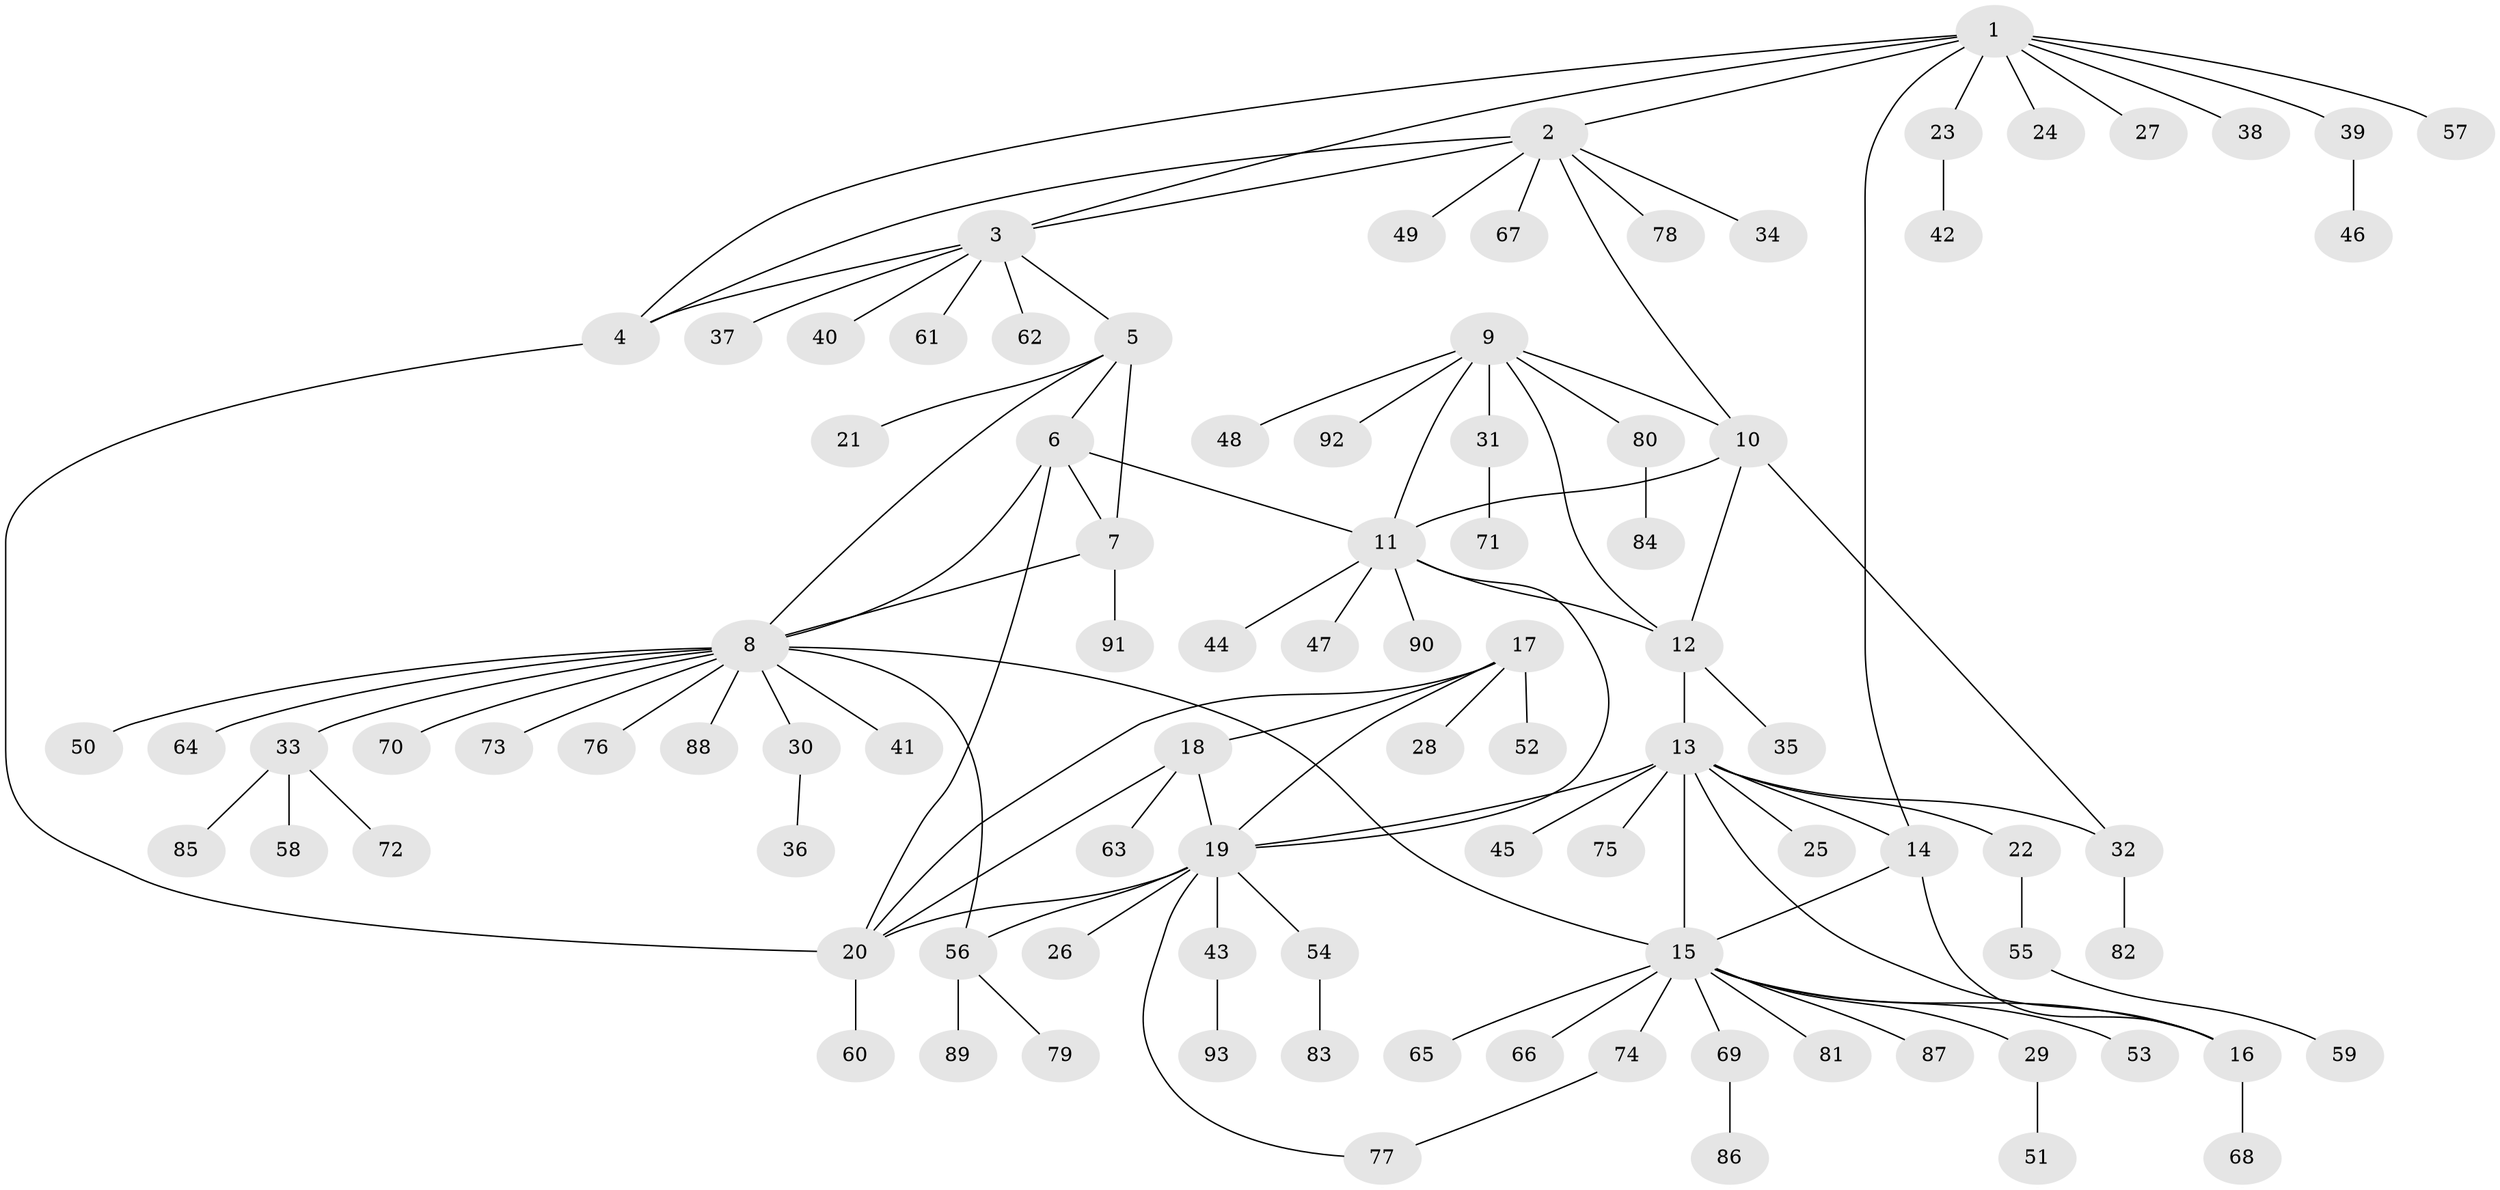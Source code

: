 // coarse degree distribution, {9: 0.028169014084507043, 7: 0.04225352112676056, 4: 0.04225352112676056, 5: 0.056338028169014086, 15: 0.014084507042253521, 6: 0.014084507042253521, 17: 0.014084507042253521, 3: 0.04225352112676056, 1: 0.704225352112676, 2: 0.04225352112676056}
// Generated by graph-tools (version 1.1) at 2025/42/03/06/25 10:42:08]
// undirected, 93 vertices, 116 edges
graph export_dot {
graph [start="1"]
  node [color=gray90,style=filled];
  1;
  2;
  3;
  4;
  5;
  6;
  7;
  8;
  9;
  10;
  11;
  12;
  13;
  14;
  15;
  16;
  17;
  18;
  19;
  20;
  21;
  22;
  23;
  24;
  25;
  26;
  27;
  28;
  29;
  30;
  31;
  32;
  33;
  34;
  35;
  36;
  37;
  38;
  39;
  40;
  41;
  42;
  43;
  44;
  45;
  46;
  47;
  48;
  49;
  50;
  51;
  52;
  53;
  54;
  55;
  56;
  57;
  58;
  59;
  60;
  61;
  62;
  63;
  64;
  65;
  66;
  67;
  68;
  69;
  70;
  71;
  72;
  73;
  74;
  75;
  76;
  77;
  78;
  79;
  80;
  81;
  82;
  83;
  84;
  85;
  86;
  87;
  88;
  89;
  90;
  91;
  92;
  93;
  1 -- 2;
  1 -- 3;
  1 -- 4;
  1 -- 14;
  1 -- 23;
  1 -- 24;
  1 -- 27;
  1 -- 38;
  1 -- 39;
  1 -- 57;
  2 -- 3;
  2 -- 4;
  2 -- 10;
  2 -- 34;
  2 -- 49;
  2 -- 67;
  2 -- 78;
  3 -- 4;
  3 -- 5;
  3 -- 37;
  3 -- 40;
  3 -- 61;
  3 -- 62;
  4 -- 20;
  5 -- 6;
  5 -- 7;
  5 -- 8;
  5 -- 21;
  6 -- 7;
  6 -- 8;
  6 -- 11;
  6 -- 20;
  7 -- 8;
  7 -- 91;
  8 -- 15;
  8 -- 30;
  8 -- 33;
  8 -- 41;
  8 -- 50;
  8 -- 56;
  8 -- 64;
  8 -- 70;
  8 -- 73;
  8 -- 76;
  8 -- 88;
  9 -- 10;
  9 -- 11;
  9 -- 12;
  9 -- 31;
  9 -- 48;
  9 -- 80;
  9 -- 92;
  10 -- 11;
  10 -- 12;
  10 -- 32;
  11 -- 12;
  11 -- 19;
  11 -- 44;
  11 -- 47;
  11 -- 90;
  12 -- 13;
  12 -- 35;
  13 -- 14;
  13 -- 15;
  13 -- 16;
  13 -- 19;
  13 -- 22;
  13 -- 25;
  13 -- 32;
  13 -- 45;
  13 -- 75;
  14 -- 15;
  14 -- 16;
  15 -- 16;
  15 -- 29;
  15 -- 53;
  15 -- 65;
  15 -- 66;
  15 -- 69;
  15 -- 74;
  15 -- 81;
  15 -- 87;
  16 -- 68;
  17 -- 18;
  17 -- 19;
  17 -- 20;
  17 -- 28;
  17 -- 52;
  18 -- 19;
  18 -- 20;
  18 -- 63;
  19 -- 20;
  19 -- 26;
  19 -- 43;
  19 -- 54;
  19 -- 56;
  19 -- 77;
  20 -- 60;
  22 -- 55;
  23 -- 42;
  29 -- 51;
  30 -- 36;
  31 -- 71;
  32 -- 82;
  33 -- 58;
  33 -- 72;
  33 -- 85;
  39 -- 46;
  43 -- 93;
  54 -- 83;
  55 -- 59;
  56 -- 79;
  56 -- 89;
  69 -- 86;
  74 -- 77;
  80 -- 84;
}

